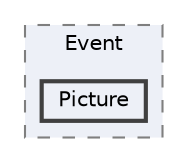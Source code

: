 digraph "C:/Users/むずでょ/Documents/Unity Projects/RMU-1-00-00-Research/Assets/RPGMaker/Codebase/Runtime/Event/Picture"
{
 // LATEX_PDF_SIZE
  bgcolor="transparent";
  edge [fontname=Helvetica,fontsize=10,labelfontname=Helvetica,labelfontsize=10];
  node [fontname=Helvetica,fontsize=10,shape=box,height=0.2,width=0.4];
  compound=true
  subgraph clusterdir_985f8ab5cf3eaa27d3ed18c5c6baf0fe {
    graph [ bgcolor="#edf0f7", pencolor="grey50", label="Event", fontname=Helvetica,fontsize=10 style="filled,dashed", URL="dir_985f8ab5cf3eaa27d3ed18c5c6baf0fe.html",tooltip=""]
  dir_78a6ed451e3c2652fb3c3a8971593472 [label="Picture", fillcolor="#edf0f7", color="grey25", style="filled,bold", URL="dir_78a6ed451e3c2652fb3c3a8971593472.html",tooltip=""];
  }
}
